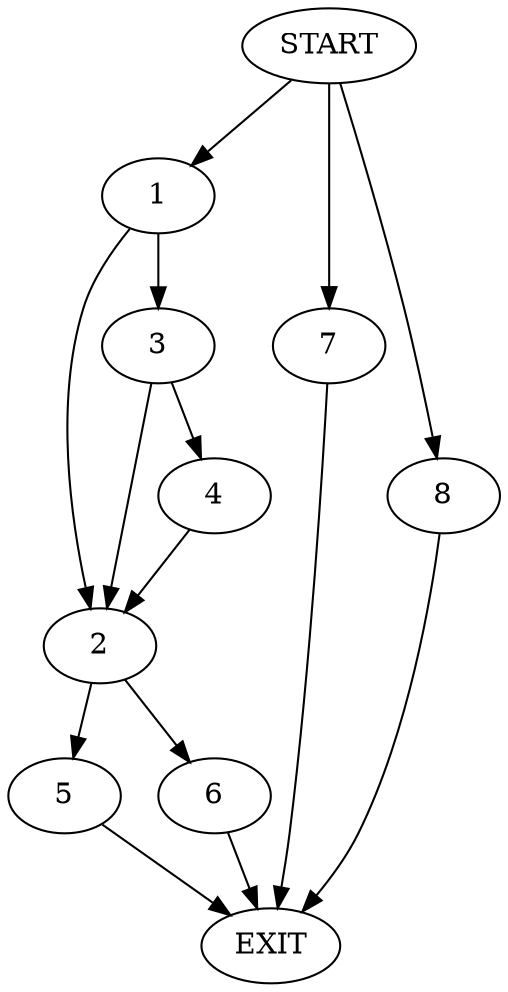 digraph {
0 [label="START"]
9 [label="EXIT"]
0 -> 1
1 -> 2
1 -> 3
3 -> 2
3 -> 4
2 -> 5
2 -> 6
4 -> 2
6 -> 9
5 -> 9
0 -> 7
7 -> 9
0 -> 8
8 -> 9
}
